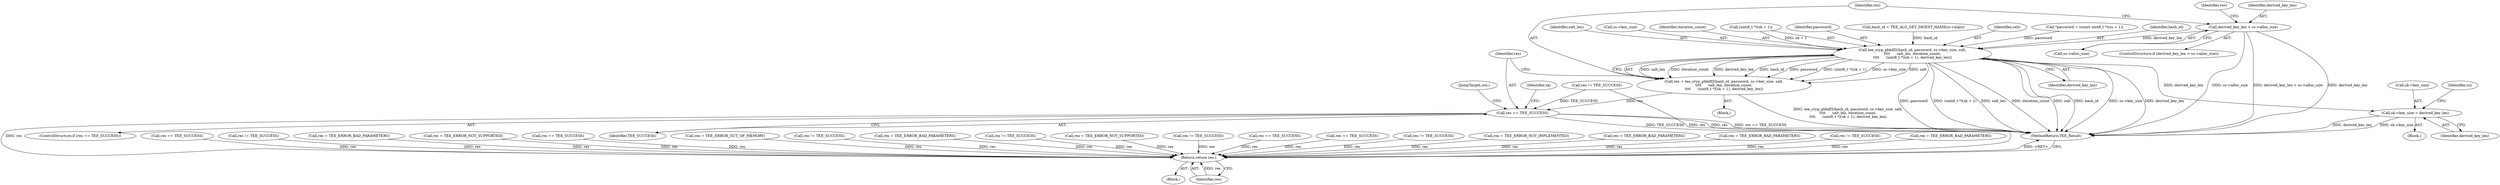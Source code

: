 digraph "0_optee_os_a637243270fc1faae16de059091795c32d86e65e@pointer" {
"1000792" [label="(Call,derived_key_len > ss->alloc_size)"];
"1000804" [label="(Call,tee_cryp_pbkdf2(hash_id, password, ss->key_size, salt,\n\t\t\t\t      salt_len, iteration_count,\n\t\t\t\t      (uint8_t *)(sk + 1), derived_key_len))"];
"1000802" [label="(Call,res = tee_cryp_pbkdf2(hash_id, password, ss->key_size, salt,\n\t\t\t\t      salt_len, iteration_count,\n\t\t\t\t      (uint8_t *)(sk + 1), derived_key_len))"];
"1000820" [label="(Call,res == TEE_SUCCESS)"];
"1000847" [label="(Return,return res;)"];
"1000824" [label="(Call,sk->key_size = derived_key_len)"];
"1000819" [label="(ControlStructure,if (res == TEE_SUCCESS))"];
"1000812" [label="(Identifier,iteration_count)"];
"1000792" [label="(Call,derived_key_len > ss->alloc_size)"];
"1000747" [label="(Block,)"];
"1000719" [label="(Call,res == TEE_SUCCESS)"];
"1000806" [label="(Identifier,password)"];
"1000687" [label="(Call,res != TEE_SUCCESS)"];
"1000385" [label="(Call,res = TEE_ERROR_BAD_PARAMETERS)"];
"1000824" [label="(Call,sk->key_size = derived_key_len)"];
"1000113" [label="(Block,)"];
"1000825" [label="(Call,sk->key_size)"];
"1000753" [label="(Call,hash_id = TEE_ALG_GET_DIGEST_HASH(cs->algo))"];
"1000847" [label="(Return,return res;)"];
"1000821" [label="(Identifier,res)"];
"1000841" [label="(Call,res = TEE_ERROR_NOT_SUPPORTED)"];
"1000622" [label="(Call,res == TEE_SUCCESS)"];
"1000787" [label="(Call,res != TEE_SUCCESS)"];
"1000344" [label="(Call,res = TEE_ERROR_OUT_OF_MEMORY)"];
"1000207" [label="(Call,res != TEE_SUCCESS)"];
"1000793" [label="(Identifier,derived_key_len)"];
"1000820" [label="(Call,res == TEE_SUCCESS)"];
"1000255" [label="(Call,res = TEE_ERROR_BAD_PARAMETERS)"];
"1000194" [label="(Call,res != TEE_SUCCESS)"];
"1000849" [label="(MethodReturn,TEE_Result)"];
"1000828" [label="(Identifier,derived_key_len)"];
"1000810" [label="(Identifier,salt)"];
"1000826" [label="(Identifier,sk)"];
"1000848" [label="(Identifier,res)"];
"1000228" [label="(Call,res = TEE_ERROR_NOT_SUPPORTED)"];
"1000804" [label="(Call,tee_cryp_pbkdf2(hash_id, password, ss->key_size, salt,\n\t\t\t\t      salt_len, iteration_count,\n\t\t\t\t      (uint8_t *)(sk + 1), derived_key_len))"];
"1000588" [label="(Call,res != TEE_SUCCESS)"];
"1000514" [label="(Call,res == TEE_SUCCESS)"];
"1000766" [label="(Call,*password = (const uint8_t *)(ss + 1))"];
"1000805" [label="(Identifier,hash_id)"];
"1000832" [label="(Identifier,so)"];
"1000813" [label="(Call,(uint8_t *)(sk + 1))"];
"1000822" [label="(Identifier,TEE_SUCCESS)"];
"1000314" [label="(Call,res == TEE_SUCCESS)"];
"1000794" [label="(Call,ss->alloc_size)"];
"1000799" [label="(Identifier,res)"];
"1000431" [label="(Call,res != TEE_SUCCESS)"];
"1000791" [label="(ControlStructure,if (derived_key_len > ss->alloc_size))"];
"1000420" [label="(Call,res = TEE_ERROR_NOT_IMPLEMENTED)"];
"1000698" [label="(Call,res = TEE_ERROR_BAD_PARAMETERS)"];
"1000802" [label="(Call,res = tee_cryp_pbkdf2(hash_id, password, ss->key_size, salt,\n\t\t\t\t      salt_len, iteration_count,\n\t\t\t\t      (uint8_t *)(sk + 1), derived_key_len))"];
"1000599" [label="(Call,res = TEE_ERROR_BAD_PARAMETERS)"];
"1000180" [label="(Call,res != TEE_SUCCESS)"];
"1000811" [label="(Identifier,salt_len)"];
"1000803" [label="(Identifier,res)"];
"1000807" [label="(Call,ss->key_size)"];
"1000844" [label="(JumpTarget,out:)"];
"1000823" [label="(Block,)"];
"1000798" [label="(Call,res = TEE_ERROR_BAD_PARAMETERS)"];
"1000818" [label="(Identifier,derived_key_len)"];
"1000792" -> "1000791"  [label="AST: "];
"1000792" -> "1000794"  [label="CFG: "];
"1000793" -> "1000792"  [label="AST: "];
"1000794" -> "1000792"  [label="AST: "];
"1000799" -> "1000792"  [label="CFG: "];
"1000803" -> "1000792"  [label="CFG: "];
"1000792" -> "1000849"  [label="DDG: derived_key_len > ss->alloc_size"];
"1000792" -> "1000849"  [label="DDG: derived_key_len"];
"1000792" -> "1000849"  [label="DDG: ss->alloc_size"];
"1000792" -> "1000804"  [label="DDG: derived_key_len"];
"1000804" -> "1000802"  [label="AST: "];
"1000804" -> "1000818"  [label="CFG: "];
"1000805" -> "1000804"  [label="AST: "];
"1000806" -> "1000804"  [label="AST: "];
"1000807" -> "1000804"  [label="AST: "];
"1000810" -> "1000804"  [label="AST: "];
"1000811" -> "1000804"  [label="AST: "];
"1000812" -> "1000804"  [label="AST: "];
"1000813" -> "1000804"  [label="AST: "];
"1000818" -> "1000804"  [label="AST: "];
"1000802" -> "1000804"  [label="CFG: "];
"1000804" -> "1000849"  [label="DDG: salt"];
"1000804" -> "1000849"  [label="DDG: hash_id"];
"1000804" -> "1000849"  [label="DDG: ss->key_size"];
"1000804" -> "1000849"  [label="DDG: derived_key_len"];
"1000804" -> "1000849"  [label="DDG: password"];
"1000804" -> "1000849"  [label="DDG: (uint8_t *)(sk + 1)"];
"1000804" -> "1000849"  [label="DDG: salt_len"];
"1000804" -> "1000849"  [label="DDG: iteration_count"];
"1000804" -> "1000802"  [label="DDG: salt_len"];
"1000804" -> "1000802"  [label="DDG: iteration_count"];
"1000804" -> "1000802"  [label="DDG: derived_key_len"];
"1000804" -> "1000802"  [label="DDG: hash_id"];
"1000804" -> "1000802"  [label="DDG: password"];
"1000804" -> "1000802"  [label="DDG: (uint8_t *)(sk + 1)"];
"1000804" -> "1000802"  [label="DDG: ss->key_size"];
"1000804" -> "1000802"  [label="DDG: salt"];
"1000753" -> "1000804"  [label="DDG: hash_id"];
"1000766" -> "1000804"  [label="DDG: password"];
"1000813" -> "1000804"  [label="DDG: sk + 1"];
"1000804" -> "1000824"  [label="DDG: derived_key_len"];
"1000802" -> "1000747"  [label="AST: "];
"1000803" -> "1000802"  [label="AST: "];
"1000821" -> "1000802"  [label="CFG: "];
"1000802" -> "1000849"  [label="DDG: tee_cryp_pbkdf2(hash_id, password, ss->key_size, salt,\n\t\t\t\t      salt_len, iteration_count,\n\t\t\t\t      (uint8_t *)(sk + 1), derived_key_len)"];
"1000802" -> "1000820"  [label="DDG: res"];
"1000820" -> "1000819"  [label="AST: "];
"1000820" -> "1000822"  [label="CFG: "];
"1000821" -> "1000820"  [label="AST: "];
"1000822" -> "1000820"  [label="AST: "];
"1000826" -> "1000820"  [label="CFG: "];
"1000844" -> "1000820"  [label="CFG: "];
"1000820" -> "1000849"  [label="DDG: res == TEE_SUCCESS"];
"1000820" -> "1000849"  [label="DDG: TEE_SUCCESS"];
"1000820" -> "1000849"  [label="DDG: res"];
"1000787" -> "1000820"  [label="DDG: TEE_SUCCESS"];
"1000820" -> "1000847"  [label="DDG: res"];
"1000847" -> "1000113"  [label="AST: "];
"1000847" -> "1000848"  [label="CFG: "];
"1000848" -> "1000847"  [label="AST: "];
"1000849" -> "1000847"  [label="CFG: "];
"1000847" -> "1000849"  [label="DDG: <RET>"];
"1000848" -> "1000847"  [label="DDG: res"];
"1000798" -> "1000847"  [label="DDG: res"];
"1000207" -> "1000847"  [label="DDG: res"];
"1000431" -> "1000847"  [label="DDG: res"];
"1000719" -> "1000847"  [label="DDG: res"];
"1000841" -> "1000847"  [label="DDG: res"];
"1000687" -> "1000847"  [label="DDG: res"];
"1000420" -> "1000847"  [label="DDG: res"];
"1000385" -> "1000847"  [label="DDG: res"];
"1000255" -> "1000847"  [label="DDG: res"];
"1000344" -> "1000847"  [label="DDG: res"];
"1000588" -> "1000847"  [label="DDG: res"];
"1000622" -> "1000847"  [label="DDG: res"];
"1000787" -> "1000847"  [label="DDG: res"];
"1000314" -> "1000847"  [label="DDG: res"];
"1000194" -> "1000847"  [label="DDG: res"];
"1000599" -> "1000847"  [label="DDG: res"];
"1000228" -> "1000847"  [label="DDG: res"];
"1000698" -> "1000847"  [label="DDG: res"];
"1000180" -> "1000847"  [label="DDG: res"];
"1000514" -> "1000847"  [label="DDG: res"];
"1000824" -> "1000823"  [label="AST: "];
"1000824" -> "1000828"  [label="CFG: "];
"1000825" -> "1000824"  [label="AST: "];
"1000828" -> "1000824"  [label="AST: "];
"1000832" -> "1000824"  [label="CFG: "];
"1000824" -> "1000849"  [label="DDG: derived_key_len"];
"1000824" -> "1000849"  [label="DDG: sk->key_size"];
}
